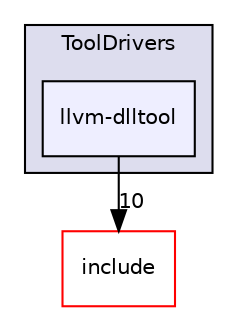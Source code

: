 digraph "lib/ToolDrivers/llvm-dlltool" {
  bgcolor=transparent;
  compound=true
  node [ fontsize="10", fontname="Helvetica"];
  edge [ labelfontsize="10", labelfontname="Helvetica"];
  subgraph clusterdir_0deb98a24ce3a530e05f88881105608c {
    graph [ bgcolor="#ddddee", pencolor="black", label="ToolDrivers" fontname="Helvetica", fontsize="10", URL="dir_0deb98a24ce3a530e05f88881105608c.html"]
  dir_351e113ee9a334373e1cb178e865ed40 [shape=box, label="llvm-dlltool", style="filled", fillcolor="#eeeeff", pencolor="black", URL="dir_351e113ee9a334373e1cb178e865ed40.html"];
  }
  dir_d44c64559bbebec7f509842c48db8b23 [shape=box label="include" color="red" URL="dir_d44c64559bbebec7f509842c48db8b23.html"];
  dir_351e113ee9a334373e1cb178e865ed40->dir_d44c64559bbebec7f509842c48db8b23 [headlabel="10", labeldistance=1.5 headhref="dir_000227_000001.html"];
}
